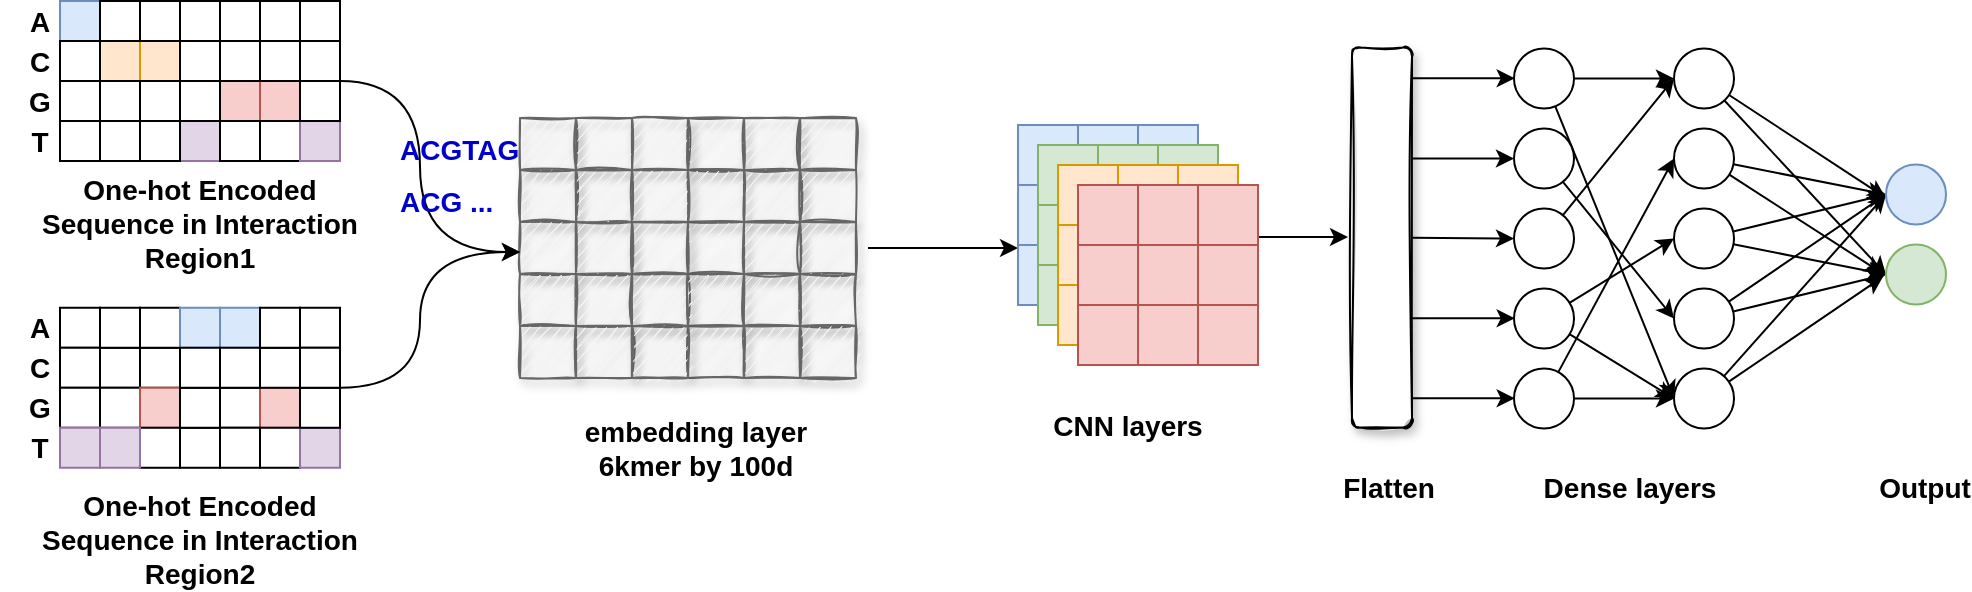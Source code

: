 <mxfile version="14.8.5" type="github">
  <diagram id="KxuiyelQ4g_LW83yEsCo" name="Page-1">
    <mxGraphModel dx="1185" dy="636" grid="1" gridSize="10" guides="1" tooltips="1" connect="1" arrows="1" fold="1" page="1" pageScale="1" pageWidth="4681" pageHeight="3300" math="0" shadow="0">
      <root>
        <mxCell id="0" />
        <mxCell id="1" parent="0" />
        <mxCell id="luZRHkZ189JOT4w14sl7-182" style="edgeStyle=orthogonalEdgeStyle;rounded=0;orthogonalLoop=1;jettySize=auto;html=1;entryX=0;entryY=0.5;entryDx=0;entryDy=0;fontStyle=1;fontSize=14;" edge="1" parent="1">
          <mxGeometry relative="1" as="geometry">
            <mxPoint x="570" y="284" as="sourcePoint" />
            <mxPoint x="645" y="284" as="targetPoint" />
            <Array as="points">
              <mxPoint x="590" y="284" />
              <mxPoint x="590" y="284" />
            </Array>
          </mxGeometry>
        </mxCell>
        <mxCell id="sUNE9Ao9WOD159sY9nD--49" value="&lt;div style=&quot;font-size: 14px;&quot;&gt;embedding layer&lt;/div&gt;&lt;div style=&quot;font-size: 14px;&quot;&gt;6kmer by 100d&lt;/div&gt;" style="text;html=1;strokeColor=none;fillColor=none;align=center;verticalAlign=middle;whiteSpace=wrap;rounded=0;fontStyle=1;fontSize=14;" parent="1" vertex="1">
          <mxGeometry x="404" y="373.5" width="160" height="20" as="geometry" />
        </mxCell>
        <mxCell id="luZRHkZ189JOT4w14sl7-183" value="" style="rounded=0;whiteSpace=wrap;html=1;shadow=1;glass=0;sketch=1;fillColor=#f5f5f5;strokeColor=#666666;fontColor=#333333;fontStyle=1;fontSize=14;" vertex="1" parent="1">
          <mxGeometry x="480" y="219" width="28" height="26" as="geometry" />
        </mxCell>
        <mxCell id="luZRHkZ189JOT4w14sl7-184" value="" style="rounded=0;whiteSpace=wrap;html=1;shadow=1;glass=0;sketch=1;fillColor=#f5f5f5;strokeColor=#666666;fontColor=#333333;fontStyle=1;fontSize=14;" vertex="1" parent="1">
          <mxGeometry x="508" y="219" width="28" height="26" as="geometry" />
        </mxCell>
        <mxCell id="luZRHkZ189JOT4w14sl7-185" value="" style="rounded=0;whiteSpace=wrap;html=1;shadow=1;glass=0;sketch=1;fillColor=#f5f5f5;strokeColor=#666666;fontColor=#333333;fontStyle=1;fontSize=14;" vertex="1" parent="1">
          <mxGeometry x="536" y="219" width="28" height="26" as="geometry" />
        </mxCell>
        <mxCell id="luZRHkZ189JOT4w14sl7-186" value="" style="rounded=0;whiteSpace=wrap;html=1;shadow=1;glass=0;sketch=1;fillColor=#f5f5f5;strokeColor=#666666;fontColor=#333333;fontStyle=1;fontSize=14;" vertex="1" parent="1">
          <mxGeometry x="480" y="245" width="28" height="26" as="geometry" />
        </mxCell>
        <mxCell id="luZRHkZ189JOT4w14sl7-187" value="" style="rounded=0;whiteSpace=wrap;html=1;shadow=1;glass=0;sketch=1;fillColor=#f5f5f5;strokeColor=#666666;fontColor=#333333;fontStyle=1;fontSize=14;" vertex="1" parent="1">
          <mxGeometry x="508" y="245" width="28" height="26" as="geometry" />
        </mxCell>
        <mxCell id="luZRHkZ189JOT4w14sl7-188" value="" style="rounded=0;whiteSpace=wrap;html=1;shadow=1;glass=0;sketch=1;fillColor=#f5f5f5;strokeColor=#666666;fontColor=#333333;fontStyle=1;fontSize=14;" vertex="1" parent="1">
          <mxGeometry x="536" y="245" width="28" height="26" as="geometry" />
        </mxCell>
        <mxCell id="luZRHkZ189JOT4w14sl7-189" value="" style="rounded=0;whiteSpace=wrap;html=1;shadow=1;glass=0;sketch=1;fillColor=#f5f5f5;strokeColor=#666666;fontColor=#333333;fontStyle=1;fontSize=14;" vertex="1" parent="1">
          <mxGeometry x="480" y="271" width="28" height="26" as="geometry" />
        </mxCell>
        <mxCell id="luZRHkZ189JOT4w14sl7-190" value="" style="rounded=0;whiteSpace=wrap;html=1;shadow=1;glass=0;sketch=1;fillColor=#f5f5f5;strokeColor=#666666;fontColor=#333333;fontStyle=1;fontSize=14;" vertex="1" parent="1">
          <mxGeometry x="508" y="271" width="28" height="26" as="geometry" />
        </mxCell>
        <mxCell id="luZRHkZ189JOT4w14sl7-191" value="" style="rounded=0;whiteSpace=wrap;html=1;shadow=1;glass=0;sketch=1;fillColor=#f5f5f5;strokeColor=#666666;fontColor=#333333;fontStyle=1;fontSize=14;" vertex="1" parent="1">
          <mxGeometry x="536" y="271" width="28" height="26" as="geometry" />
        </mxCell>
        <mxCell id="luZRHkZ189JOT4w14sl7-192" value="" style="rounded=0;whiteSpace=wrap;html=1;shadow=1;glass=0;sketch=1;fillColor=#f5f5f5;strokeColor=#666666;fontColor=#333333;fontStyle=1;fontSize=14;" vertex="1" parent="1">
          <mxGeometry x="480" y="297" width="28" height="26" as="geometry" />
        </mxCell>
        <mxCell id="luZRHkZ189JOT4w14sl7-193" value="" style="rounded=0;whiteSpace=wrap;html=1;shadow=1;glass=0;sketch=1;fillColor=#f5f5f5;strokeColor=#666666;fontColor=#333333;fontStyle=1;fontSize=14;" vertex="1" parent="1">
          <mxGeometry x="508" y="297" width="28" height="26" as="geometry" />
        </mxCell>
        <mxCell id="luZRHkZ189JOT4w14sl7-194" value="" style="rounded=0;whiteSpace=wrap;html=1;shadow=1;glass=0;sketch=1;fillColor=#f5f5f5;strokeColor=#666666;fontColor=#333333;fontStyle=1;fontSize=14;" vertex="1" parent="1">
          <mxGeometry x="536" y="297" width="28" height="26" as="geometry" />
        </mxCell>
        <mxCell id="luZRHkZ189JOT4w14sl7-195" value="" style="rounded=0;whiteSpace=wrap;html=1;shadow=1;glass=0;sketch=1;fillColor=#f5f5f5;strokeColor=#666666;fontColor=#333333;fontStyle=1;fontSize=14;" vertex="1" parent="1">
          <mxGeometry x="480" y="323" width="28" height="26" as="geometry" />
        </mxCell>
        <mxCell id="luZRHkZ189JOT4w14sl7-196" value="" style="rounded=0;whiteSpace=wrap;html=1;shadow=1;glass=0;sketch=1;fillColor=#f5f5f5;strokeColor=#666666;fontColor=#333333;fontStyle=1;fontSize=14;" vertex="1" parent="1">
          <mxGeometry x="508" y="323" width="28" height="26" as="geometry" />
        </mxCell>
        <mxCell id="luZRHkZ189JOT4w14sl7-197" value="" style="rounded=0;whiteSpace=wrap;html=1;shadow=1;glass=0;sketch=1;fillColor=#f5f5f5;strokeColor=#666666;fontColor=#333333;fontStyle=1;fontSize=14;" vertex="1" parent="1">
          <mxGeometry x="536" y="323" width="28" height="26" as="geometry" />
        </mxCell>
        <mxCell id="luZRHkZ189JOT4w14sl7-198" value="" style="rounded=0;whiteSpace=wrap;html=1;shadow=1;glass=0;sketch=1;fillColor=#f5f5f5;strokeColor=#666666;fontColor=#333333;fontStyle=1;fontSize=14;" vertex="1" parent="1">
          <mxGeometry x="396" y="219" width="28" height="26" as="geometry" />
        </mxCell>
        <mxCell id="luZRHkZ189JOT4w14sl7-199" value="" style="rounded=0;whiteSpace=wrap;html=1;shadow=1;glass=0;sketch=1;fillColor=#f5f5f5;strokeColor=#666666;fontColor=#333333;fontStyle=1;fontSize=14;" vertex="1" parent="1">
          <mxGeometry x="424" y="219" width="28" height="26" as="geometry" />
        </mxCell>
        <mxCell id="luZRHkZ189JOT4w14sl7-200" value="" style="rounded=0;whiteSpace=wrap;html=1;shadow=1;glass=0;sketch=1;fillColor=#f5f5f5;strokeColor=#666666;fontColor=#333333;fontStyle=1;fontSize=14;" vertex="1" parent="1">
          <mxGeometry x="452" y="219" width="28" height="26" as="geometry" />
        </mxCell>
        <mxCell id="luZRHkZ189JOT4w14sl7-201" value="" style="rounded=0;whiteSpace=wrap;html=1;shadow=1;glass=0;sketch=1;fillColor=#f5f5f5;strokeColor=#666666;fontColor=#333333;fontStyle=1;fontSize=14;" vertex="1" parent="1">
          <mxGeometry x="396" y="245" width="28" height="26" as="geometry" />
        </mxCell>
        <mxCell id="luZRHkZ189JOT4w14sl7-202" value="" style="rounded=0;whiteSpace=wrap;html=1;shadow=1;glass=0;sketch=1;fillColor=#f5f5f5;strokeColor=#666666;fontColor=#333333;fontStyle=1;fontSize=14;" vertex="1" parent="1">
          <mxGeometry x="424" y="245" width="28" height="26" as="geometry" />
        </mxCell>
        <mxCell id="luZRHkZ189JOT4w14sl7-203" value="" style="rounded=0;whiteSpace=wrap;html=1;shadow=1;glass=0;sketch=1;fillColor=#f5f5f5;strokeColor=#666666;fontColor=#333333;fontStyle=1;fontSize=14;" vertex="1" parent="1">
          <mxGeometry x="452" y="245" width="28" height="26" as="geometry" />
        </mxCell>
        <mxCell id="luZRHkZ189JOT4w14sl7-204" value="" style="rounded=0;whiteSpace=wrap;html=1;shadow=1;glass=0;sketch=1;fillColor=#f5f5f5;strokeColor=#666666;fontColor=#333333;fontStyle=1;fontSize=14;" vertex="1" parent="1">
          <mxGeometry x="396" y="271" width="28" height="26" as="geometry" />
        </mxCell>
        <mxCell id="luZRHkZ189JOT4w14sl7-205" value="" style="rounded=0;whiteSpace=wrap;html=1;shadow=1;glass=0;sketch=1;fillColor=#f5f5f5;strokeColor=#666666;fontColor=#333333;fontStyle=1;fontSize=14;" vertex="1" parent="1">
          <mxGeometry x="424" y="271" width="28" height="26" as="geometry" />
        </mxCell>
        <mxCell id="luZRHkZ189JOT4w14sl7-206" value="" style="rounded=0;whiteSpace=wrap;html=1;shadow=1;glass=0;sketch=1;fillColor=#f5f5f5;strokeColor=#666666;fontColor=#333333;fontStyle=1;fontSize=14;" vertex="1" parent="1">
          <mxGeometry x="452" y="271" width="28" height="26" as="geometry" />
        </mxCell>
        <mxCell id="luZRHkZ189JOT4w14sl7-207" value="" style="rounded=0;whiteSpace=wrap;html=1;shadow=1;glass=0;sketch=1;fillColor=#f5f5f5;strokeColor=#666666;fontColor=#333333;fontStyle=1;fontSize=14;" vertex="1" parent="1">
          <mxGeometry x="396" y="297" width="28" height="26" as="geometry" />
        </mxCell>
        <mxCell id="luZRHkZ189JOT4w14sl7-208" value="" style="rounded=0;whiteSpace=wrap;html=1;shadow=1;glass=0;sketch=1;fillColor=#f5f5f5;strokeColor=#666666;fontColor=#333333;fontStyle=1;fontSize=14;" vertex="1" parent="1">
          <mxGeometry x="424" y="297" width="28" height="26" as="geometry" />
        </mxCell>
        <mxCell id="luZRHkZ189JOT4w14sl7-209" value="" style="rounded=0;whiteSpace=wrap;html=1;shadow=1;glass=0;sketch=1;fillColor=#f5f5f5;strokeColor=#666666;fontColor=#333333;fontStyle=1;fontSize=14;" vertex="1" parent="1">
          <mxGeometry x="452" y="297" width="28" height="26" as="geometry" />
        </mxCell>
        <mxCell id="luZRHkZ189JOT4w14sl7-210" value="" style="rounded=0;whiteSpace=wrap;html=1;shadow=1;glass=0;sketch=1;fillColor=#f5f5f5;strokeColor=#666666;fontColor=#333333;fontStyle=1;fontSize=14;" vertex="1" parent="1">
          <mxGeometry x="396" y="323" width="28" height="26" as="geometry" />
        </mxCell>
        <mxCell id="luZRHkZ189JOT4w14sl7-211" value="" style="rounded=0;whiteSpace=wrap;html=1;shadow=1;glass=0;sketch=1;fillColor=#f5f5f5;strokeColor=#666666;fontColor=#333333;fontStyle=1;fontSize=14;" vertex="1" parent="1">
          <mxGeometry x="424" y="323" width="28" height="26" as="geometry" />
        </mxCell>
        <mxCell id="luZRHkZ189JOT4w14sl7-212" value="" style="rounded=0;whiteSpace=wrap;html=1;shadow=1;glass=0;sketch=1;fillColor=#f5f5f5;strokeColor=#666666;fontColor=#333333;fontStyle=1;fontSize=14;" vertex="1" parent="1">
          <mxGeometry x="452" y="323" width="28" height="26" as="geometry" />
        </mxCell>
        <mxCell id="luZRHkZ189JOT4w14sl7-215" value="G" style="text;html=1;strokeColor=none;fillColor=none;align=center;verticalAlign=middle;whiteSpace=wrap;rounded=0;fontStyle=1;fontSize=14;" vertex="1" parent="1">
          <mxGeometry x="136" y="200.5" width="40" height="20" as="geometry" />
        </mxCell>
        <mxCell id="luZRHkZ189JOT4w14sl7-216" value="T" style="text;html=1;strokeColor=none;fillColor=none;align=center;verticalAlign=middle;whiteSpace=wrap;rounded=0;fontStyle=1;fontSize=14;" vertex="1" parent="1">
          <mxGeometry x="136" y="220.5" width="40" height="20" as="geometry" />
        </mxCell>
        <mxCell id="luZRHkZ189JOT4w14sl7-217" value="&lt;div style=&quot;font-size: 14px;&quot;&gt;A&lt;/div&gt;" style="text;html=1;strokeColor=none;fillColor=none;align=center;verticalAlign=middle;whiteSpace=wrap;rounded=0;fontStyle=1;fontSize=14;" vertex="1" parent="1">
          <mxGeometry x="136" y="160.5" width="40" height="20" as="geometry" />
        </mxCell>
        <mxCell id="luZRHkZ189JOT4w14sl7-218" value="C" style="text;html=1;strokeColor=none;fillColor=none;align=center;verticalAlign=middle;whiteSpace=wrap;rounded=0;fontStyle=1;fontSize=14;" vertex="1" parent="1">
          <mxGeometry x="136" y="180.5" width="40" height="20" as="geometry" />
        </mxCell>
        <mxCell id="luZRHkZ189JOT4w14sl7-219" value="" style="whiteSpace=wrap;html=1;aspect=fixed;fillColor=#dae8fc;strokeColor=#6c8ebf;fontStyle=1;fontSize=14;" vertex="1" parent="1">
          <mxGeometry x="166" y="160.5" width="20" height="20" as="geometry" />
        </mxCell>
        <mxCell id="luZRHkZ189JOT4w14sl7-220" value="" style="whiteSpace=wrap;html=1;aspect=fixed;fontStyle=1;fontSize=14;" vertex="1" parent="1">
          <mxGeometry x="186" y="180.5" width="20" height="20" as="geometry" />
        </mxCell>
        <mxCell id="luZRHkZ189JOT4w14sl7-221" value="" style="whiteSpace=wrap;html=1;aspect=fixed;fillColor=#ffe6cc;strokeColor=#d79b00;fontStyle=1;fontSize=14;" vertex="1" parent="1">
          <mxGeometry x="186" y="180.5" width="20" height="20" as="geometry" />
        </mxCell>
        <mxCell id="luZRHkZ189JOT4w14sl7-222" value="" style="whiteSpace=wrap;html=1;aspect=fixed;fillColor=#ffe6cc;strokeColor=#d79b00;fontStyle=1;fontSize=14;" vertex="1" parent="1">
          <mxGeometry x="206" y="180.5" width="20" height="20" as="geometry" />
        </mxCell>
        <mxCell id="luZRHkZ189JOT4w14sl7-223" value="" style="whiteSpace=wrap;html=1;aspect=fixed;fillColor=#e1d5e7;strokeColor=#9673a6;fontStyle=1;fontSize=14;" vertex="1" parent="1">
          <mxGeometry x="226" y="220.5" width="20" height="20" as="geometry" />
        </mxCell>
        <mxCell id="luZRHkZ189JOT4w14sl7-224" value="" style="whiteSpace=wrap;html=1;aspect=fixed;fillColor=#f8cecc;strokeColor=#b85450;fontStyle=1;fontSize=14;" vertex="1" parent="1">
          <mxGeometry x="246" y="200.5" width="20" height="20" as="geometry" />
        </mxCell>
        <mxCell id="luZRHkZ189JOT4w14sl7-225" value="" style="whiteSpace=wrap;html=1;aspect=fixed;fillColor=#f8cecc;strokeColor=#b85450;fontStyle=1;fontSize=14;" vertex="1" parent="1">
          <mxGeometry x="266" y="200.5" width="20" height="20" as="geometry" />
        </mxCell>
        <mxCell id="luZRHkZ189JOT4w14sl7-226" value="" style="rounded=0;whiteSpace=wrap;html=1;fontStyle=1;fontSize=14;" vertex="1" parent="1">
          <mxGeometry x="166" y="180.5" width="20" height="20" as="geometry" />
        </mxCell>
        <mxCell id="luZRHkZ189JOT4w14sl7-227" value="" style="rounded=0;whiteSpace=wrap;html=1;fontStyle=1;fontSize=14;" vertex="1" parent="1">
          <mxGeometry x="166" y="200.5" width="20" height="20" as="geometry" />
        </mxCell>
        <mxCell id="luZRHkZ189JOT4w14sl7-228" value="" style="rounded=0;whiteSpace=wrap;html=1;fontStyle=1;fontSize=14;" vertex="1" parent="1">
          <mxGeometry x="186" y="200.5" width="20" height="20" as="geometry" />
        </mxCell>
        <mxCell id="luZRHkZ189JOT4w14sl7-229" value="" style="rounded=0;whiteSpace=wrap;html=1;fontStyle=1;fontSize=14;" vertex="1" parent="1">
          <mxGeometry x="206" y="200.5" width="20" height="20" as="geometry" />
        </mxCell>
        <mxCell id="luZRHkZ189JOT4w14sl7-230" value="" style="rounded=0;whiteSpace=wrap;html=1;fontStyle=1;fontSize=14;" vertex="1" parent="1">
          <mxGeometry x="226" y="200.5" width="20" height="20" as="geometry" />
        </mxCell>
        <mxCell id="luZRHkZ189JOT4w14sl7-231" value="" style="rounded=0;whiteSpace=wrap;html=1;fontStyle=1;fontSize=14;" vertex="1" parent="1">
          <mxGeometry x="206" y="220.5" width="20" height="20" as="geometry" />
        </mxCell>
        <mxCell id="luZRHkZ189JOT4w14sl7-232" value="" style="rounded=0;whiteSpace=wrap;html=1;fontStyle=1;fontSize=14;" vertex="1" parent="1">
          <mxGeometry x="166" y="220.5" width="20" height="20" as="geometry" />
        </mxCell>
        <mxCell id="luZRHkZ189JOT4w14sl7-233" value="" style="rounded=0;whiteSpace=wrap;html=1;fontStyle=1;fontSize=14;" vertex="1" parent="1">
          <mxGeometry x="186" y="220.5" width="20" height="20" as="geometry" />
        </mxCell>
        <mxCell id="luZRHkZ189JOT4w14sl7-234" value="" style="rounded=0;whiteSpace=wrap;html=1;fontStyle=1;fontSize=14;" vertex="1" parent="1">
          <mxGeometry x="246" y="220.5" width="20" height="20" as="geometry" />
        </mxCell>
        <mxCell id="luZRHkZ189JOT4w14sl7-235" value="" style="rounded=0;whiteSpace=wrap;html=1;fontStyle=1;fontSize=14;" vertex="1" parent="1">
          <mxGeometry x="266" y="220.5" width="20" height="20" as="geometry" />
        </mxCell>
        <mxCell id="luZRHkZ189JOT4w14sl7-236" value="" style="rounded=0;whiteSpace=wrap;html=1;fontStyle=1;fontSize=14;" vertex="1" parent="1">
          <mxGeometry x="186" y="160.5" width="20" height="20" as="geometry" />
        </mxCell>
        <mxCell id="luZRHkZ189JOT4w14sl7-237" value="" style="rounded=0;whiteSpace=wrap;html=1;fontStyle=1;fontSize=14;" vertex="1" parent="1">
          <mxGeometry x="206" y="160.5" width="20" height="20" as="geometry" />
        </mxCell>
        <mxCell id="luZRHkZ189JOT4w14sl7-238" value="" style="rounded=0;whiteSpace=wrap;html=1;fontStyle=1;fontSize=14;" vertex="1" parent="1">
          <mxGeometry x="226" y="160.5" width="20" height="20" as="geometry" />
        </mxCell>
        <mxCell id="luZRHkZ189JOT4w14sl7-239" value="" style="rounded=0;whiteSpace=wrap;html=1;fontStyle=1;fontSize=14;" vertex="1" parent="1">
          <mxGeometry x="246" y="160.5" width="20" height="20" as="geometry" />
        </mxCell>
        <mxCell id="luZRHkZ189JOT4w14sl7-240" value="" style="rounded=0;whiteSpace=wrap;html=1;fontStyle=1;fontSize=14;" vertex="1" parent="1">
          <mxGeometry x="226" y="180.5" width="20" height="20" as="geometry" />
        </mxCell>
        <mxCell id="luZRHkZ189JOT4w14sl7-241" value="" style="rounded=0;whiteSpace=wrap;html=1;fontStyle=1;fontSize=14;" vertex="1" parent="1">
          <mxGeometry x="246" y="180.5" width="20" height="20" as="geometry" />
        </mxCell>
        <mxCell id="luZRHkZ189JOT4w14sl7-242" value="" style="rounded=0;whiteSpace=wrap;html=1;fontStyle=1;fontSize=14;" vertex="1" parent="1">
          <mxGeometry x="266" y="180.5" width="20" height="20" as="geometry" />
        </mxCell>
        <mxCell id="luZRHkZ189JOT4w14sl7-243" value="" style="rounded=0;whiteSpace=wrap;html=1;fontStyle=1;fontSize=14;" vertex="1" parent="1">
          <mxGeometry x="266" y="160.5" width="20" height="20" as="geometry" />
        </mxCell>
        <mxCell id="luZRHkZ189JOT4w14sl7-244" value="" style="whiteSpace=wrap;html=1;aspect=fixed;fillColor=#e1d5e7;strokeColor=#9673a6;fontStyle=1;fontSize=14;" vertex="1" parent="1">
          <mxGeometry x="286" y="220.5" width="20" height="20" as="geometry" />
        </mxCell>
        <mxCell id="luZRHkZ189JOT4w14sl7-245" value="" style="rounded=0;whiteSpace=wrap;html=1;fontStyle=1;fontSize=14;" vertex="1" parent="1">
          <mxGeometry x="286" y="200.5" width="20" height="20" as="geometry" />
        </mxCell>
        <mxCell id="luZRHkZ189JOT4w14sl7-246" value="" style="rounded=0;whiteSpace=wrap;html=1;fontStyle=1;fontSize=14;" vertex="1" parent="1">
          <mxGeometry x="286" y="160.5" width="20" height="20" as="geometry" />
        </mxCell>
        <mxCell id="luZRHkZ189JOT4w14sl7-247" style="edgeStyle=orthogonalEdgeStyle;curved=1;rounded=0;orthogonalLoop=1;jettySize=auto;html=1;entryX=0;entryY=0.5;entryDx=0;entryDy=0;exitX=1;exitY=1;exitDx=0;exitDy=0;fontStyle=1;fontSize=14;" edge="1" parent="1" source="luZRHkZ189JOT4w14sl7-248">
          <mxGeometry relative="1" as="geometry">
            <mxPoint x="396" y="286.0" as="targetPoint" />
            <Array as="points">
              <mxPoint x="346" y="201" />
              <mxPoint x="346" y="286" />
            </Array>
          </mxGeometry>
        </mxCell>
        <mxCell id="luZRHkZ189JOT4w14sl7-248" value="" style="rounded=0;whiteSpace=wrap;html=1;fontStyle=1;fontSize=14;" vertex="1" parent="1">
          <mxGeometry x="286" y="180.5" width="20" height="20" as="geometry" />
        </mxCell>
        <mxCell id="luZRHkZ189JOT4w14sl7-249" value="G" style="text;html=1;strokeColor=none;fillColor=none;align=center;verticalAlign=middle;whiteSpace=wrap;rounded=0;fontStyle=1;fontSize=14;" vertex="1" parent="1">
          <mxGeometry x="136" y="353.88" width="40" height="20" as="geometry" />
        </mxCell>
        <mxCell id="luZRHkZ189JOT4w14sl7-250" value="T" style="text;html=1;strokeColor=none;fillColor=none;align=center;verticalAlign=middle;whiteSpace=wrap;rounded=0;fontStyle=1;fontSize=14;" vertex="1" parent="1">
          <mxGeometry x="136" y="373.88" width="40" height="20" as="geometry" />
        </mxCell>
        <mxCell id="luZRHkZ189JOT4w14sl7-251" value="&lt;div style=&quot;font-size: 14px;&quot;&gt;A&lt;/div&gt;" style="text;html=1;strokeColor=none;fillColor=none;align=center;verticalAlign=middle;whiteSpace=wrap;rounded=0;fontStyle=1;fontSize=14;" vertex="1" parent="1">
          <mxGeometry x="136" y="313.88" width="40" height="20" as="geometry" />
        </mxCell>
        <mxCell id="luZRHkZ189JOT4w14sl7-252" value="C" style="text;html=1;strokeColor=none;fillColor=none;align=center;verticalAlign=middle;whiteSpace=wrap;rounded=0;fontStyle=1;fontSize=14;" vertex="1" parent="1">
          <mxGeometry x="136" y="333.88" width="40" height="20" as="geometry" />
        </mxCell>
        <mxCell id="luZRHkZ189JOT4w14sl7-253" value="" style="whiteSpace=wrap;html=1;aspect=fixed;fontStyle=1;fontSize=14;" vertex="1" parent="1">
          <mxGeometry x="166" y="313.88" width="20" height="20" as="geometry" />
        </mxCell>
        <mxCell id="luZRHkZ189JOT4w14sl7-254" value="" style="whiteSpace=wrap;html=1;aspect=fixed;fontStyle=1;fontSize=14;" vertex="1" parent="1">
          <mxGeometry x="186" y="333.88" width="20" height="20" as="geometry" />
        </mxCell>
        <mxCell id="luZRHkZ189JOT4w14sl7-255" value="" style="whiteSpace=wrap;html=1;aspect=fixed;fontStyle=1;fontSize=14;" vertex="1" parent="1">
          <mxGeometry x="186" y="333.88" width="20" height="20" as="geometry" />
        </mxCell>
        <mxCell id="luZRHkZ189JOT4w14sl7-256" value="" style="whiteSpace=wrap;html=1;aspect=fixed;fontStyle=1;fontSize=14;" vertex="1" parent="1">
          <mxGeometry x="206" y="333.88" width="20" height="20" as="geometry" />
        </mxCell>
        <mxCell id="luZRHkZ189JOT4w14sl7-257" value="" style="whiteSpace=wrap;html=1;aspect=fixed;fontStyle=1;fontSize=14;" vertex="1" parent="1">
          <mxGeometry x="226" y="373.88" width="20" height="20" as="geometry" />
        </mxCell>
        <mxCell id="luZRHkZ189JOT4w14sl7-258" value="" style="whiteSpace=wrap;html=1;aspect=fixed;fontStyle=1;fontSize=14;" vertex="1" parent="1">
          <mxGeometry x="246" y="353.88" width="20" height="20" as="geometry" />
        </mxCell>
        <mxCell id="luZRHkZ189JOT4w14sl7-259" value="" style="whiteSpace=wrap;html=1;aspect=fixed;fillColor=#f8cecc;strokeColor=#b85450;fontStyle=1;fontSize=14;" vertex="1" parent="1">
          <mxGeometry x="266" y="353.88" width="20" height="20" as="geometry" />
        </mxCell>
        <mxCell id="luZRHkZ189JOT4w14sl7-260" value="" style="rounded=0;whiteSpace=wrap;html=1;fontStyle=1;fontSize=14;" vertex="1" parent="1">
          <mxGeometry x="166" y="333.88" width="20" height="20" as="geometry" />
        </mxCell>
        <mxCell id="luZRHkZ189JOT4w14sl7-261" value="" style="rounded=0;whiteSpace=wrap;html=1;fontStyle=1;fontSize=14;" vertex="1" parent="1">
          <mxGeometry x="166" y="353.88" width="20" height="20" as="geometry" />
        </mxCell>
        <mxCell id="luZRHkZ189JOT4w14sl7-262" value="" style="rounded=0;whiteSpace=wrap;html=1;fontStyle=1;fontSize=14;" vertex="1" parent="1">
          <mxGeometry x="186" y="353.88" width="20" height="20" as="geometry" />
        </mxCell>
        <mxCell id="luZRHkZ189JOT4w14sl7-263" value="" style="rounded=0;whiteSpace=wrap;html=1;fillColor=#f8cecc;strokeColor=#b85450;fontStyle=1;fontSize=14;" vertex="1" parent="1">
          <mxGeometry x="206" y="353.88" width="20" height="20" as="geometry" />
        </mxCell>
        <mxCell id="luZRHkZ189JOT4w14sl7-264" value="" style="rounded=0;whiteSpace=wrap;html=1;fontStyle=1;fontSize=14;" vertex="1" parent="1">
          <mxGeometry x="226" y="353.88" width="20" height="20" as="geometry" />
        </mxCell>
        <mxCell id="luZRHkZ189JOT4w14sl7-265" value="" style="rounded=0;whiteSpace=wrap;html=1;fontStyle=1;fontSize=14;" vertex="1" parent="1">
          <mxGeometry x="206" y="373.88" width="20" height="20" as="geometry" />
        </mxCell>
        <mxCell id="luZRHkZ189JOT4w14sl7-266" value="" style="rounded=0;whiteSpace=wrap;html=1;fillColor=#e1d5e7;strokeColor=#9673a6;fontStyle=1;fontSize=14;" vertex="1" parent="1">
          <mxGeometry x="166" y="373.88" width="20" height="20" as="geometry" />
        </mxCell>
        <mxCell id="luZRHkZ189JOT4w14sl7-267" value="" style="rounded=0;whiteSpace=wrap;html=1;fillColor=#e1d5e7;strokeColor=#9673a6;fontStyle=1;fontSize=14;" vertex="1" parent="1">
          <mxGeometry x="186" y="373.88" width="20" height="20" as="geometry" />
        </mxCell>
        <mxCell id="luZRHkZ189JOT4w14sl7-268" value="" style="rounded=0;whiteSpace=wrap;html=1;fontStyle=1;fontSize=14;" vertex="1" parent="1">
          <mxGeometry x="246" y="373.88" width="20" height="20" as="geometry" />
        </mxCell>
        <mxCell id="luZRHkZ189JOT4w14sl7-269" value="" style="rounded=0;whiteSpace=wrap;html=1;fontStyle=1;fontSize=14;" vertex="1" parent="1">
          <mxGeometry x="266" y="373.88" width="20" height="20" as="geometry" />
        </mxCell>
        <mxCell id="luZRHkZ189JOT4w14sl7-270" value="" style="rounded=0;whiteSpace=wrap;html=1;fontStyle=1;fontSize=14;" vertex="1" parent="1">
          <mxGeometry x="186" y="313.88" width="20" height="20" as="geometry" />
        </mxCell>
        <mxCell id="luZRHkZ189JOT4w14sl7-271" value="" style="rounded=0;whiteSpace=wrap;html=1;fontStyle=1;fontSize=14;" vertex="1" parent="1">
          <mxGeometry x="206" y="313.88" width="20" height="20" as="geometry" />
        </mxCell>
        <mxCell id="luZRHkZ189JOT4w14sl7-272" value="" style="rounded=0;whiteSpace=wrap;html=1;fillColor=#dae8fc;strokeColor=#6c8ebf;fontStyle=1;fontSize=14;" vertex="1" parent="1">
          <mxGeometry x="226" y="313.88" width="20" height="20" as="geometry" />
        </mxCell>
        <mxCell id="luZRHkZ189JOT4w14sl7-273" value="" style="rounded=0;whiteSpace=wrap;html=1;fillColor=#dae8fc;strokeColor=#6c8ebf;fontStyle=1;fontSize=14;" vertex="1" parent="1">
          <mxGeometry x="246" y="313.88" width="20" height="20" as="geometry" />
        </mxCell>
        <mxCell id="luZRHkZ189JOT4w14sl7-274" value="" style="rounded=0;whiteSpace=wrap;html=1;fontStyle=1;fontSize=14;" vertex="1" parent="1">
          <mxGeometry x="226" y="333.88" width="20" height="20" as="geometry" />
        </mxCell>
        <mxCell id="luZRHkZ189JOT4w14sl7-275" value="" style="rounded=0;whiteSpace=wrap;html=1;fontStyle=1;fontSize=14;" vertex="1" parent="1">
          <mxGeometry x="246" y="333.88" width="20" height="20" as="geometry" />
        </mxCell>
        <mxCell id="luZRHkZ189JOT4w14sl7-276" value="" style="rounded=0;whiteSpace=wrap;html=1;fontStyle=1;fontSize=14;" vertex="1" parent="1">
          <mxGeometry x="266" y="333.88" width="20" height="20" as="geometry" />
        </mxCell>
        <mxCell id="luZRHkZ189JOT4w14sl7-277" value="" style="rounded=0;whiteSpace=wrap;html=1;fontStyle=1;fontSize=14;" vertex="1" parent="1">
          <mxGeometry x="266" y="313.88" width="20" height="20" as="geometry" />
        </mxCell>
        <mxCell id="luZRHkZ189JOT4w14sl7-278" value="" style="whiteSpace=wrap;html=1;aspect=fixed;fillColor=#e1d5e7;strokeColor=#9673a6;fontStyle=1;fontSize=14;" vertex="1" parent="1">
          <mxGeometry x="286" y="373.88" width="20" height="20" as="geometry" />
        </mxCell>
        <mxCell id="luZRHkZ189JOT4w14sl7-279" value="" style="rounded=0;whiteSpace=wrap;html=1;fontStyle=1;fontSize=14;" vertex="1" parent="1">
          <mxGeometry x="286" y="353.88" width="20" height="20" as="geometry" />
        </mxCell>
        <mxCell id="luZRHkZ189JOT4w14sl7-280" value="" style="rounded=0;whiteSpace=wrap;html=1;fontStyle=1;fontSize=14;" vertex="1" parent="1">
          <mxGeometry x="286" y="313.88" width="20" height="20" as="geometry" />
        </mxCell>
        <mxCell id="luZRHkZ189JOT4w14sl7-281" style="edgeStyle=orthogonalEdgeStyle;curved=1;rounded=0;orthogonalLoop=1;jettySize=auto;html=1;entryX=0;entryY=0.5;entryDx=0;entryDy=0;exitX=1;exitY=1;exitDx=0;exitDy=0;fontStyle=1;fontSize=14;" edge="1" parent="1" source="luZRHkZ189JOT4w14sl7-282">
          <mxGeometry relative="1" as="geometry">
            <mxPoint x="396" y="286.0" as="targetPoint" />
            <Array as="points">
              <mxPoint x="346" y="354" />
              <mxPoint x="346" y="286" />
            </Array>
          </mxGeometry>
        </mxCell>
        <mxCell id="luZRHkZ189JOT4w14sl7-282" value="" style="rounded=0;whiteSpace=wrap;html=1;fontStyle=1;fontSize=14;" vertex="1" parent="1">
          <mxGeometry x="286" y="333.88" width="20" height="20" as="geometry" />
        </mxCell>
        <mxCell id="luZRHkZ189JOT4w14sl7-283" style="edgeStyle=orthogonalEdgeStyle;rounded=0;orthogonalLoop=1;jettySize=auto;html=1;entryX=0;entryY=0.5;entryDx=0;entryDy=0;fontStyle=1;fontSize=14;" edge="1" parent="1">
          <mxGeometry relative="1" as="geometry">
            <mxPoint x="765" y="278.5" as="sourcePoint" />
            <mxPoint x="810" y="278.5" as="targetPoint" />
            <Array as="points">
              <mxPoint x="780" y="278.5" />
              <mxPoint x="780" y="278.5" />
            </Array>
          </mxGeometry>
        </mxCell>
        <mxCell id="luZRHkZ189JOT4w14sl7-284" value="&lt;div style=&quot;font-size: 14px;&quot;&gt;CNN layers&lt;/div&gt;" style="text;html=1;strokeColor=none;fillColor=none;align=center;verticalAlign=middle;whiteSpace=wrap;rounded=0;fontStyle=1;fontSize=14;" vertex="1" parent="1">
          <mxGeometry x="575" y="363.25" width="250" height="20" as="geometry" />
        </mxCell>
        <mxCell id="luZRHkZ189JOT4w14sl7-285" value="" style="whiteSpace=wrap;html=1;aspect=fixed;fillColor=#dae8fc;strokeColor=#6c8ebf;fontStyle=1;fontSize=14;" vertex="1" parent="1">
          <mxGeometry x="645" y="222.5" width="30" height="30" as="geometry" />
        </mxCell>
        <mxCell id="luZRHkZ189JOT4w14sl7-286" value="" style="whiteSpace=wrap;html=1;aspect=fixed;fillColor=#dae8fc;strokeColor=#6c8ebf;fontStyle=1;fontSize=14;" vertex="1" parent="1">
          <mxGeometry x="675" y="222.5" width="30" height="30" as="geometry" />
        </mxCell>
        <mxCell id="luZRHkZ189JOT4w14sl7-287" value="" style="whiteSpace=wrap;html=1;aspect=fixed;fillColor=#dae8fc;strokeColor=#6c8ebf;fontStyle=1;fontSize=14;" vertex="1" parent="1">
          <mxGeometry x="705" y="222.5" width="30" height="30" as="geometry" />
        </mxCell>
        <mxCell id="luZRHkZ189JOT4w14sl7-288" value="" style="whiteSpace=wrap;html=1;aspect=fixed;fillColor=#dae8fc;strokeColor=#6c8ebf;fontStyle=1;fontSize=14;" vertex="1" parent="1">
          <mxGeometry x="645" y="252.5" width="30" height="30" as="geometry" />
        </mxCell>
        <mxCell id="luZRHkZ189JOT4w14sl7-289" value="" style="whiteSpace=wrap;html=1;aspect=fixed;fillColor=#dae8fc;strokeColor=#6c8ebf;fontStyle=1;fontSize=14;" vertex="1" parent="1">
          <mxGeometry x="675" y="252.5" width="30" height="30" as="geometry" />
        </mxCell>
        <mxCell id="luZRHkZ189JOT4w14sl7-290" value="" style="whiteSpace=wrap;html=1;aspect=fixed;fillColor=#dae8fc;strokeColor=#6c8ebf;fontStyle=1;fontSize=14;" vertex="1" parent="1">
          <mxGeometry x="705" y="252.5" width="30" height="30" as="geometry" />
        </mxCell>
        <mxCell id="luZRHkZ189JOT4w14sl7-291" value="" style="whiteSpace=wrap;html=1;aspect=fixed;fillColor=#dae8fc;strokeColor=#6c8ebf;fontStyle=1;fontSize=14;" vertex="1" parent="1">
          <mxGeometry x="645" y="282.5" width="30" height="30" as="geometry" />
        </mxCell>
        <mxCell id="luZRHkZ189JOT4w14sl7-292" value="" style="whiteSpace=wrap;html=1;aspect=fixed;fillColor=#dae8fc;strokeColor=#6c8ebf;fontStyle=1;fontSize=14;" vertex="1" parent="1">
          <mxGeometry x="675" y="282.5" width="30" height="30" as="geometry" />
        </mxCell>
        <mxCell id="luZRHkZ189JOT4w14sl7-293" value="" style="whiteSpace=wrap;html=1;aspect=fixed;fillColor=#dae8fc;strokeColor=#6c8ebf;fontStyle=1;fontSize=14;" vertex="1" parent="1">
          <mxGeometry x="705" y="282.5" width="30" height="30" as="geometry" />
        </mxCell>
        <mxCell id="luZRHkZ189JOT4w14sl7-294" value="" style="whiteSpace=wrap;html=1;aspect=fixed;fillColor=#d5e8d4;strokeColor=#82b366;fontStyle=1;fontSize=14;" vertex="1" parent="1">
          <mxGeometry x="655" y="232.5" width="30" height="30" as="geometry" />
        </mxCell>
        <mxCell id="luZRHkZ189JOT4w14sl7-295" value="" style="whiteSpace=wrap;html=1;aspect=fixed;fillColor=#d5e8d4;strokeColor=#82b366;fontStyle=1;fontSize=14;" vertex="1" parent="1">
          <mxGeometry x="685" y="232.5" width="30" height="30" as="geometry" />
        </mxCell>
        <mxCell id="luZRHkZ189JOT4w14sl7-296" value="" style="whiteSpace=wrap;html=1;aspect=fixed;fillColor=#d5e8d4;strokeColor=#82b366;fontStyle=1;fontSize=14;" vertex="1" parent="1">
          <mxGeometry x="715" y="232.5" width="30" height="30" as="geometry" />
        </mxCell>
        <mxCell id="luZRHkZ189JOT4w14sl7-297" value="" style="whiteSpace=wrap;html=1;aspect=fixed;fillColor=#d5e8d4;strokeColor=#82b366;fontStyle=1;fontSize=14;" vertex="1" parent="1">
          <mxGeometry x="655" y="262.5" width="30" height="30" as="geometry" />
        </mxCell>
        <mxCell id="luZRHkZ189JOT4w14sl7-298" value="" style="whiteSpace=wrap;html=1;aspect=fixed;fillColor=#d5e8d4;strokeColor=#82b366;fontStyle=1;fontSize=14;" vertex="1" parent="1">
          <mxGeometry x="685" y="262.5" width="30" height="30" as="geometry" />
        </mxCell>
        <mxCell id="luZRHkZ189JOT4w14sl7-299" value="" style="whiteSpace=wrap;html=1;aspect=fixed;fillColor=#d5e8d4;strokeColor=#82b366;fontStyle=1;fontSize=14;" vertex="1" parent="1">
          <mxGeometry x="715" y="262.5" width="30" height="30" as="geometry" />
        </mxCell>
        <mxCell id="luZRHkZ189JOT4w14sl7-300" value="" style="whiteSpace=wrap;html=1;aspect=fixed;fillColor=#d5e8d4;strokeColor=#82b366;fontStyle=1;fontSize=14;" vertex="1" parent="1">
          <mxGeometry x="655" y="292.5" width="30" height="30" as="geometry" />
        </mxCell>
        <mxCell id="luZRHkZ189JOT4w14sl7-301" value="" style="whiteSpace=wrap;html=1;aspect=fixed;fillColor=#d5e8d4;strokeColor=#82b366;fontStyle=1;fontSize=14;" vertex="1" parent="1">
          <mxGeometry x="685" y="292.5" width="30" height="30" as="geometry" />
        </mxCell>
        <mxCell id="luZRHkZ189JOT4w14sl7-302" value="" style="whiteSpace=wrap;html=1;aspect=fixed;fillColor=#d5e8d4;strokeColor=#82b366;fontStyle=1;fontSize=14;" vertex="1" parent="1">
          <mxGeometry x="715" y="292.5" width="30" height="30" as="geometry" />
        </mxCell>
        <mxCell id="luZRHkZ189JOT4w14sl7-303" value="" style="whiteSpace=wrap;html=1;aspect=fixed;fillColor=#ffe6cc;strokeColor=#d79b00;fontStyle=1;fontSize=14;" vertex="1" parent="1">
          <mxGeometry x="665" y="242.5" width="30" height="30" as="geometry" />
        </mxCell>
        <mxCell id="luZRHkZ189JOT4w14sl7-304" value="" style="whiteSpace=wrap;html=1;aspect=fixed;fillColor=#ffe6cc;strokeColor=#d79b00;fontStyle=1;fontSize=14;" vertex="1" parent="1">
          <mxGeometry x="695" y="242.5" width="30" height="30" as="geometry" />
        </mxCell>
        <mxCell id="luZRHkZ189JOT4w14sl7-305" value="" style="whiteSpace=wrap;html=1;aspect=fixed;fillColor=#ffe6cc;strokeColor=#d79b00;fontStyle=1;fontSize=14;" vertex="1" parent="1">
          <mxGeometry x="725" y="242.5" width="30" height="30" as="geometry" />
        </mxCell>
        <mxCell id="luZRHkZ189JOT4w14sl7-306" value="" style="whiteSpace=wrap;html=1;aspect=fixed;fillColor=#ffe6cc;strokeColor=#d79b00;fontStyle=1;fontSize=14;" vertex="1" parent="1">
          <mxGeometry x="665" y="272.5" width="30" height="30" as="geometry" />
        </mxCell>
        <mxCell id="luZRHkZ189JOT4w14sl7-307" value="" style="whiteSpace=wrap;html=1;aspect=fixed;fillColor=#ffe6cc;strokeColor=#d79b00;fontStyle=1;fontSize=14;" vertex="1" parent="1">
          <mxGeometry x="695" y="272.5" width="30" height="30" as="geometry" />
        </mxCell>
        <mxCell id="luZRHkZ189JOT4w14sl7-308" value="" style="whiteSpace=wrap;html=1;aspect=fixed;fillColor=#ffe6cc;strokeColor=#d79b00;fontStyle=1;fontSize=14;" vertex="1" parent="1">
          <mxGeometry x="725" y="272.5" width="30" height="30" as="geometry" />
        </mxCell>
        <mxCell id="luZRHkZ189JOT4w14sl7-309" value="" style="whiteSpace=wrap;html=1;aspect=fixed;fillColor=#ffe6cc;strokeColor=#d79b00;fontStyle=1;fontSize=14;" vertex="1" parent="1">
          <mxGeometry x="665" y="302.5" width="30" height="30" as="geometry" />
        </mxCell>
        <mxCell id="luZRHkZ189JOT4w14sl7-310" value="" style="whiteSpace=wrap;html=1;aspect=fixed;fillColor=#ffe6cc;strokeColor=#d79b00;fontStyle=1;fontSize=14;" vertex="1" parent="1">
          <mxGeometry x="695" y="302.5" width="30" height="30" as="geometry" />
        </mxCell>
        <mxCell id="luZRHkZ189JOT4w14sl7-311" value="" style="whiteSpace=wrap;html=1;aspect=fixed;fillColor=#ffe6cc;strokeColor=#d79b00;fontStyle=1;fontSize=14;" vertex="1" parent="1">
          <mxGeometry x="725" y="302.5" width="30" height="30" as="geometry" />
        </mxCell>
        <mxCell id="luZRHkZ189JOT4w14sl7-312" value="" style="whiteSpace=wrap;html=1;aspect=fixed;fillColor=#f8cecc;strokeColor=#b85450;fontStyle=1;fontSize=14;" vertex="1" parent="1">
          <mxGeometry x="675" y="252.5" width="30" height="30" as="geometry" />
        </mxCell>
        <mxCell id="luZRHkZ189JOT4w14sl7-313" value="" style="whiteSpace=wrap;html=1;aspect=fixed;fillColor=#f8cecc;strokeColor=#b85450;fontStyle=1;fontSize=14;" vertex="1" parent="1">
          <mxGeometry x="705" y="252.5" width="30" height="30" as="geometry" />
        </mxCell>
        <mxCell id="luZRHkZ189JOT4w14sl7-314" value="" style="whiteSpace=wrap;html=1;aspect=fixed;fillColor=#f8cecc;strokeColor=#b85450;fontStyle=1;fontSize=14;" vertex="1" parent="1">
          <mxGeometry x="735" y="252.5" width="30" height="30" as="geometry" />
        </mxCell>
        <mxCell id="luZRHkZ189JOT4w14sl7-315" value="" style="whiteSpace=wrap;html=1;aspect=fixed;fillColor=#f8cecc;strokeColor=#b85450;fontStyle=1;fontSize=14;" vertex="1" parent="1">
          <mxGeometry x="675" y="282.5" width="30" height="30" as="geometry" />
        </mxCell>
        <mxCell id="luZRHkZ189JOT4w14sl7-316" value="" style="whiteSpace=wrap;html=1;aspect=fixed;fillColor=#f8cecc;strokeColor=#b85450;fontStyle=1;fontSize=14;" vertex="1" parent="1">
          <mxGeometry x="705" y="282.5" width="30" height="30" as="geometry" />
        </mxCell>
        <mxCell id="luZRHkZ189JOT4w14sl7-317" value="" style="whiteSpace=wrap;html=1;aspect=fixed;fillColor=#f8cecc;strokeColor=#b85450;fontStyle=1;fontSize=14;" vertex="1" parent="1">
          <mxGeometry x="735" y="282.5" width="30" height="30" as="geometry" />
        </mxCell>
        <mxCell id="luZRHkZ189JOT4w14sl7-318" value="" style="whiteSpace=wrap;html=1;aspect=fixed;fillColor=#f8cecc;strokeColor=#b85450;fontStyle=1;fontSize=14;" vertex="1" parent="1">
          <mxGeometry x="675" y="312.5" width="30" height="30" as="geometry" />
        </mxCell>
        <mxCell id="luZRHkZ189JOT4w14sl7-319" value="" style="whiteSpace=wrap;html=1;aspect=fixed;fillColor=#f8cecc;strokeColor=#b85450;fontStyle=1;fontSize=14;" vertex="1" parent="1">
          <mxGeometry x="705" y="312.5" width="30" height="30" as="geometry" />
        </mxCell>
        <mxCell id="luZRHkZ189JOT4w14sl7-320" value="" style="whiteSpace=wrap;html=1;aspect=fixed;fillColor=#f8cecc;strokeColor=#b85450;fontStyle=1;fontSize=14;" vertex="1" parent="1">
          <mxGeometry x="735" y="312.5" width="30" height="30" as="geometry" />
        </mxCell>
        <mxCell id="luZRHkZ189JOT4w14sl7-374" value="One-hot Encoded Sequence in Interaction Region1" style="text;html=1;strokeColor=none;fillColor=none;align=center;verticalAlign=middle;whiteSpace=wrap;rounded=0;fontStyle=1;fontSize=14;" vertex="1" parent="1">
          <mxGeometry x="156" y="262.25" width="160" height="20" as="geometry" />
        </mxCell>
        <mxCell id="luZRHkZ189JOT4w14sl7-375" value="&lt;div style=&quot;font-size: 14px;&quot;&gt;One-hot Encoded Sequence in Interaction Region2&lt;/div&gt;" style="text;html=1;strokeColor=none;fillColor=none;align=center;verticalAlign=middle;whiteSpace=wrap;rounded=0;fontStyle=1;fontSize=14;" vertex="1" parent="1">
          <mxGeometry x="156" y="420" width="160" height="20" as="geometry" />
        </mxCell>
        <mxCell id="luZRHkZ189JOT4w14sl7-376" value="&lt;font style=&quot;font-size: 14px;&quot; color=&quot;#0000CC&quot;&gt;ACGTAG&lt;/font&gt;" style="text;whiteSpace=wrap;html=1;fontStyle=1;fontSize=14;" vertex="1" parent="1">
          <mxGeometry x="334" y="219.5" width="70" height="30" as="geometry" />
        </mxCell>
        <mxCell id="luZRHkZ189JOT4w14sl7-377" value="&lt;font style=&quot;font-size: 14px;&quot; color=&quot;#0000CC&quot;&gt;ACG ...&lt;/font&gt;" style="text;whiteSpace=wrap;html=1;fontStyle=1;fontSize=14;" vertex="1" parent="1">
          <mxGeometry x="334" y="245.5" width="70" height="30" as="geometry" />
        </mxCell>
        <mxCell id="luZRHkZ189JOT4w14sl7-378" value="Dense layers" style="text;html=1;strokeColor=none;fillColor=none;align=center;verticalAlign=middle;whiteSpace=wrap;rounded=0;fontStyle=1;fontSize=14;" vertex="1" parent="1">
          <mxGeometry x="905.75" y="393.5" width="90" height="20" as="geometry" />
        </mxCell>
        <mxCell id="luZRHkZ189JOT4w14sl7-379" value="Flatten" style="text;html=1;strokeColor=none;fillColor=none;align=center;verticalAlign=middle;whiteSpace=wrap;rounded=0;fontStyle=1;fontSize=14;" vertex="1" parent="1">
          <mxGeometry x="820.25" y="393.5" width="21" height="20" as="geometry" />
        </mxCell>
        <mxCell id="luZRHkZ189JOT4w14sl7-380" style="edgeStyle=none;rounded=1;jumpSize=20;orthogonalLoop=1;jettySize=auto;html=1;entryX=0;entryY=0.5;entryDx=0;entryDy=0;strokeWidth=1;fontStyle=1;fontSize=14;" edge="1" parent="1" source="luZRHkZ189JOT4w14sl7-382" target="luZRHkZ189JOT4w14sl7-407">
          <mxGeometry relative="1" as="geometry" />
        </mxCell>
        <mxCell id="luZRHkZ189JOT4w14sl7-381" style="edgeStyle=none;rounded=0;orthogonalLoop=1;jettySize=auto;html=1;entryX=0;entryY=0.5;entryDx=0;entryDy=0;fontStyle=1;fontSize=14;" edge="1" parent="1" source="luZRHkZ189JOT4w14sl7-382" target="luZRHkZ189JOT4w14sl7-395">
          <mxGeometry relative="1" as="geometry" />
        </mxCell>
        <mxCell id="luZRHkZ189JOT4w14sl7-382" value="" style="ellipse;whiteSpace=wrap;html=1;aspect=fixed;fontStyle=1;fontSize=14;" vertex="1" parent="1">
          <mxGeometry x="893" y="184.25" width="30" height="30" as="geometry" />
        </mxCell>
        <mxCell id="luZRHkZ189JOT4w14sl7-383" style="edgeStyle=none;rounded=1;jumpSize=20;orthogonalLoop=1;jettySize=auto;html=1;entryX=0;entryY=0.5;entryDx=0;entryDy=0;strokeWidth=1;fontStyle=1;fontSize=14;" edge="1" parent="1" source="luZRHkZ189JOT4w14sl7-384" target="luZRHkZ189JOT4w14sl7-404">
          <mxGeometry relative="1" as="geometry" />
        </mxCell>
        <mxCell id="luZRHkZ189JOT4w14sl7-384" value="" style="ellipse;whiteSpace=wrap;html=1;aspect=fixed;fontStyle=1;fontSize=14;" vertex="1" parent="1">
          <mxGeometry x="893" y="224.25" width="30" height="30" as="geometry" />
        </mxCell>
        <mxCell id="luZRHkZ189JOT4w14sl7-385" style="edgeStyle=none;rounded=1;jumpSize=20;orthogonalLoop=1;jettySize=auto;html=1;entryX=0;entryY=0.5;entryDx=0;entryDy=0;strokeWidth=1;fontStyle=1;fontSize=14;" edge="1" parent="1" source="luZRHkZ189JOT4w14sl7-386" target="luZRHkZ189JOT4w14sl7-395">
          <mxGeometry relative="1" as="geometry" />
        </mxCell>
        <mxCell id="luZRHkZ189JOT4w14sl7-386" value="" style="ellipse;whiteSpace=wrap;html=1;aspect=fixed;fontStyle=1;fontSize=14;" vertex="1" parent="1">
          <mxGeometry x="893" y="264.25" width="30" height="30" as="geometry" />
        </mxCell>
        <mxCell id="luZRHkZ189JOT4w14sl7-387" style="edgeStyle=none;rounded=0;orthogonalLoop=1;jettySize=auto;html=1;entryX=0;entryY=0.5;entryDx=0;entryDy=0;fontStyle=1;fontSize=14;" edge="1" parent="1" source="luZRHkZ189JOT4w14sl7-389" target="luZRHkZ189JOT4w14sl7-401">
          <mxGeometry relative="1" as="geometry" />
        </mxCell>
        <mxCell id="luZRHkZ189JOT4w14sl7-388" style="edgeStyle=none;rounded=0;orthogonalLoop=1;jettySize=auto;html=1;entryX=0;entryY=0.5;entryDx=0;entryDy=0;fontStyle=1;fontSize=14;" edge="1" parent="1" source="luZRHkZ189JOT4w14sl7-389" target="luZRHkZ189JOT4w14sl7-407">
          <mxGeometry relative="1" as="geometry" />
        </mxCell>
        <mxCell id="luZRHkZ189JOT4w14sl7-389" value="" style="ellipse;whiteSpace=wrap;html=1;aspect=fixed;fontStyle=1;fontSize=14;" vertex="1" parent="1">
          <mxGeometry x="893" y="304.25" width="30" height="30" as="geometry" />
        </mxCell>
        <mxCell id="luZRHkZ189JOT4w14sl7-390" style="edgeStyle=none;rounded=1;jumpSize=20;orthogonalLoop=1;jettySize=auto;html=1;entryX=0;entryY=0.5;entryDx=0;entryDy=0;strokeWidth=1;fontStyle=1;fontSize=14;" edge="1" parent="1" source="luZRHkZ189JOT4w14sl7-392" target="luZRHkZ189JOT4w14sl7-398">
          <mxGeometry relative="1" as="geometry" />
        </mxCell>
        <mxCell id="luZRHkZ189JOT4w14sl7-391" style="edgeStyle=none;rounded=1;jumpSize=20;orthogonalLoop=1;jettySize=auto;html=1;entryX=0;entryY=0.5;entryDx=0;entryDy=0;strokeWidth=1;fontStyle=1;fontSize=14;" edge="1" parent="1" source="luZRHkZ189JOT4w14sl7-392" target="luZRHkZ189JOT4w14sl7-407">
          <mxGeometry relative="1" as="geometry" />
        </mxCell>
        <mxCell id="luZRHkZ189JOT4w14sl7-392" value="" style="ellipse;whiteSpace=wrap;html=1;aspect=fixed;fontStyle=1;fontSize=14;" vertex="1" parent="1">
          <mxGeometry x="893" y="344.25" width="30" height="30" as="geometry" />
        </mxCell>
        <mxCell id="luZRHkZ189JOT4w14sl7-393" style="edgeStyle=none;rounded=1;jumpSize=20;orthogonalLoop=1;jettySize=auto;html=1;entryX=0;entryY=0.5;entryDx=0;entryDy=0;strokeWidth=1;fontStyle=1;fontSize=14;" edge="1" parent="1" source="luZRHkZ189JOT4w14sl7-395" target="luZRHkZ189JOT4w14sl7-410">
          <mxGeometry relative="1" as="geometry" />
        </mxCell>
        <mxCell id="luZRHkZ189JOT4w14sl7-394" style="edgeStyle=none;rounded=1;jumpSize=20;orthogonalLoop=1;jettySize=auto;html=1;strokeWidth=1;entryX=-0.001;entryY=0.557;entryDx=0;entryDy=0;entryPerimeter=0;fontStyle=1;fontSize=14;" edge="1" parent="1" source="luZRHkZ189JOT4w14sl7-395" target="luZRHkZ189JOT4w14sl7-409">
          <mxGeometry relative="1" as="geometry">
            <mxPoint x="1073" y="279.25" as="targetPoint" />
          </mxGeometry>
        </mxCell>
        <mxCell id="luZRHkZ189JOT4w14sl7-395" value="" style="ellipse;whiteSpace=wrap;html=1;aspect=fixed;fontStyle=1;fontSize=14;" vertex="1" parent="1">
          <mxGeometry x="973" y="184.25" width="30" height="30" as="geometry" />
        </mxCell>
        <mxCell id="luZRHkZ189JOT4w14sl7-396" style="edgeStyle=none;rounded=1;jumpSize=20;orthogonalLoop=1;jettySize=auto;html=1;entryX=0;entryY=0.5;entryDx=0;entryDy=0;strokeWidth=1;fontStyle=1;fontSize=14;" edge="1" parent="1" source="luZRHkZ189JOT4w14sl7-398" target="luZRHkZ189JOT4w14sl7-409">
          <mxGeometry relative="1" as="geometry" />
        </mxCell>
        <mxCell id="luZRHkZ189JOT4w14sl7-397" style="edgeStyle=none;rounded=1;jumpSize=20;orthogonalLoop=1;jettySize=auto;html=1;strokeWidth=1;entryX=-0.057;entryY=0.483;entryDx=0;entryDy=0;entryPerimeter=0;fontStyle=1;fontSize=14;" edge="1" parent="1" source="luZRHkZ189JOT4w14sl7-398" target="luZRHkZ189JOT4w14sl7-410">
          <mxGeometry relative="1" as="geometry">
            <mxPoint x="1083" y="319.25" as="targetPoint" />
          </mxGeometry>
        </mxCell>
        <mxCell id="luZRHkZ189JOT4w14sl7-398" value="" style="ellipse;whiteSpace=wrap;html=1;aspect=fixed;fontStyle=1;fontSize=14;" vertex="1" parent="1">
          <mxGeometry x="973" y="224.25" width="30" height="30" as="geometry" />
        </mxCell>
        <mxCell id="luZRHkZ189JOT4w14sl7-399" style="edgeStyle=none;rounded=1;jumpSize=20;orthogonalLoop=1;jettySize=auto;html=1;entryX=0;entryY=0.5;entryDx=0;entryDy=0;strokeWidth=1;fontStyle=1;fontSize=14;" edge="1" parent="1" source="luZRHkZ189JOT4w14sl7-401" target="luZRHkZ189JOT4w14sl7-410">
          <mxGeometry relative="1" as="geometry" />
        </mxCell>
        <mxCell id="luZRHkZ189JOT4w14sl7-400" style="edgeStyle=none;rounded=1;jumpSize=20;orthogonalLoop=1;jettySize=auto;html=1;strokeWidth=1;entryX=0;entryY=0.5;entryDx=0;entryDy=0;fontStyle=1;fontSize=14;" edge="1" parent="1" source="luZRHkZ189JOT4w14sl7-401" target="luZRHkZ189JOT4w14sl7-409">
          <mxGeometry relative="1" as="geometry">
            <mxPoint x="1083" y="279.25" as="targetPoint" />
          </mxGeometry>
        </mxCell>
        <mxCell id="luZRHkZ189JOT4w14sl7-401" value="" style="ellipse;whiteSpace=wrap;html=1;aspect=fixed;fontStyle=1;fontSize=14;" vertex="1" parent="1">
          <mxGeometry x="973" y="264.25" width="30" height="30" as="geometry" />
        </mxCell>
        <mxCell id="luZRHkZ189JOT4w14sl7-402" style="edgeStyle=none;rounded=1;jumpSize=20;orthogonalLoop=1;jettySize=auto;html=1;entryX=0;entryY=0.5;entryDx=0;entryDy=0;strokeWidth=1;fontStyle=1;fontSize=14;" edge="1" parent="1" source="luZRHkZ189JOT4w14sl7-404" target="luZRHkZ189JOT4w14sl7-409">
          <mxGeometry relative="1" as="geometry" />
        </mxCell>
        <mxCell id="luZRHkZ189JOT4w14sl7-403" style="edgeStyle=none;rounded=1;jumpSize=20;orthogonalLoop=1;jettySize=auto;html=1;strokeWidth=1;entryX=0;entryY=0.5;entryDx=0;entryDy=0;fontStyle=1;fontSize=14;" edge="1" parent="1" source="luZRHkZ189JOT4w14sl7-404" target="luZRHkZ189JOT4w14sl7-410">
          <mxGeometry relative="1" as="geometry">
            <mxPoint x="1073" y="319.25" as="targetPoint" />
          </mxGeometry>
        </mxCell>
        <mxCell id="luZRHkZ189JOT4w14sl7-404" value="" style="ellipse;whiteSpace=wrap;html=1;aspect=fixed;fontStyle=1;fontSize=14;" vertex="1" parent="1">
          <mxGeometry x="973" y="304.25" width="30" height="30" as="geometry" />
        </mxCell>
        <mxCell id="luZRHkZ189JOT4w14sl7-405" style="edgeStyle=none;rounded=1;jumpSize=20;orthogonalLoop=1;jettySize=auto;html=1;strokeWidth=1;entryX=-0.05;entryY=0.538;entryDx=0;entryDy=0;entryPerimeter=0;fontStyle=1;fontSize=14;" edge="1" parent="1" source="luZRHkZ189JOT4w14sl7-407" target="luZRHkZ189JOT4w14sl7-410">
          <mxGeometry relative="1" as="geometry">
            <mxPoint x="1083" y="319.25" as="targetPoint" />
          </mxGeometry>
        </mxCell>
        <mxCell id="luZRHkZ189JOT4w14sl7-406" style="edgeStyle=none;rounded=1;jumpSize=20;orthogonalLoop=1;jettySize=auto;html=1;strokeWidth=1;entryX=0;entryY=0.5;entryDx=0;entryDy=0;fontStyle=1;fontSize=14;" edge="1" parent="1" source="luZRHkZ189JOT4w14sl7-407" target="luZRHkZ189JOT4w14sl7-409">
          <mxGeometry relative="1" as="geometry">
            <mxPoint x="1073" y="279.25" as="targetPoint" />
          </mxGeometry>
        </mxCell>
        <mxCell id="luZRHkZ189JOT4w14sl7-407" value="" style="ellipse;whiteSpace=wrap;html=1;aspect=fixed;fontStyle=1;fontSize=14;" vertex="1" parent="1">
          <mxGeometry x="973" y="344.25" width="30" height="30" as="geometry" />
        </mxCell>
        <mxCell id="luZRHkZ189JOT4w14sl7-408" value="&lt;div style=&quot;font-size: 14px;&quot;&gt;Output&lt;/div&gt;" style="text;html=1;strokeColor=none;fillColor=none;align=center;verticalAlign=middle;whiteSpace=wrap;rounded=0;fontStyle=1;fontSize=14;" vertex="1" parent="1">
          <mxGeometry x="1086.5" y="393.5" width="22.5" height="20" as="geometry" />
        </mxCell>
        <mxCell id="luZRHkZ189JOT4w14sl7-409" value="" style="ellipse;whiteSpace=wrap;html=1;aspect=fixed;fillColor=#dae8fc;strokeColor=#6c8ebf;fontStyle=1;fontSize=14;" vertex="1" parent="1">
          <mxGeometry x="1079" y="242.25" width="30" height="30" as="geometry" />
        </mxCell>
        <mxCell id="luZRHkZ189JOT4w14sl7-410" value="" style="ellipse;whiteSpace=wrap;html=1;aspect=fixed;fillColor=#d5e8d4;strokeColor=#82b366;fontStyle=1;fontSize=14;" vertex="1" parent="1">
          <mxGeometry x="1079" y="282.25" width="30" height="30" as="geometry" />
        </mxCell>
        <mxCell id="luZRHkZ189JOT4w14sl7-411" style="rounded=0;orthogonalLoop=1;jettySize=auto;html=1;entryX=0;entryY=0.5;entryDx=0;entryDy=0;fontStyle=1;fontSize=14;" edge="1" parent="1" source="luZRHkZ189JOT4w14sl7-412">
          <mxGeometry relative="1" as="geometry">
            <mxPoint x="893.0" y="279.25" as="targetPoint" />
          </mxGeometry>
        </mxCell>
        <mxCell id="luZRHkZ189JOT4w14sl7-412" value="" style="rounded=1;whiteSpace=wrap;html=1;shadow=1;glass=0;sketch=1;fontStyle=1;fontSize=14;" vertex="1" parent="1">
          <mxGeometry x="812" y="183.75" width="30" height="190" as="geometry" />
        </mxCell>
        <mxCell id="luZRHkZ189JOT4w14sl7-413" value="" style="endArrow=classic;html=1;entryX=0;entryY=0.5;entryDx=0;entryDy=0;exitX=0.989;exitY=0.292;exitDx=0;exitDy=0;exitPerimeter=0;fontStyle=1;fontSize=14;" edge="1" parent="1" source="luZRHkZ189JOT4w14sl7-412">
          <mxGeometry width="50" height="50" relative="1" as="geometry">
            <mxPoint x="843" y="292.25" as="sourcePoint" />
            <mxPoint x="893.0" y="239.25" as="targetPoint" />
          </mxGeometry>
        </mxCell>
        <mxCell id="luZRHkZ189JOT4w14sl7-414" value="" style="endArrow=classic;html=1;entryX=0;entryY=0.5;entryDx=0;entryDy=0;exitX=0.989;exitY=0.292;exitDx=0;exitDy=0;exitPerimeter=0;fontStyle=1;fontSize=14;" edge="1" parent="1">
          <mxGeometry width="50" height="50" relative="1" as="geometry">
            <mxPoint x="842" y="199.15" as="sourcePoint" />
            <mxPoint x="893.33" y="199.17" as="targetPoint" />
          </mxGeometry>
        </mxCell>
        <mxCell id="luZRHkZ189JOT4w14sl7-415" value="" style="endArrow=classic;html=1;entryX=0;entryY=0.5;entryDx=0;entryDy=0;exitX=0.989;exitY=0.292;exitDx=0;exitDy=0;exitPerimeter=0;fontStyle=1;fontSize=14;" edge="1" parent="1">
          <mxGeometry width="50" height="50" relative="1" as="geometry">
            <mxPoint x="842" y="319.15" as="sourcePoint" />
            <mxPoint x="893.33" y="319.17" as="targetPoint" />
          </mxGeometry>
        </mxCell>
        <mxCell id="luZRHkZ189JOT4w14sl7-416" value="" style="endArrow=classic;html=1;entryX=0;entryY=0.5;entryDx=0;entryDy=0;exitX=0.989;exitY=0.292;exitDx=0;exitDy=0;exitPerimeter=0;fontStyle=1;fontSize=14;" edge="1" parent="1">
          <mxGeometry width="50" height="50" relative="1" as="geometry">
            <mxPoint x="842" y="359.15" as="sourcePoint" />
            <mxPoint x="893.33" y="359.17" as="targetPoint" />
          </mxGeometry>
        </mxCell>
      </root>
    </mxGraphModel>
  </diagram>
</mxfile>
